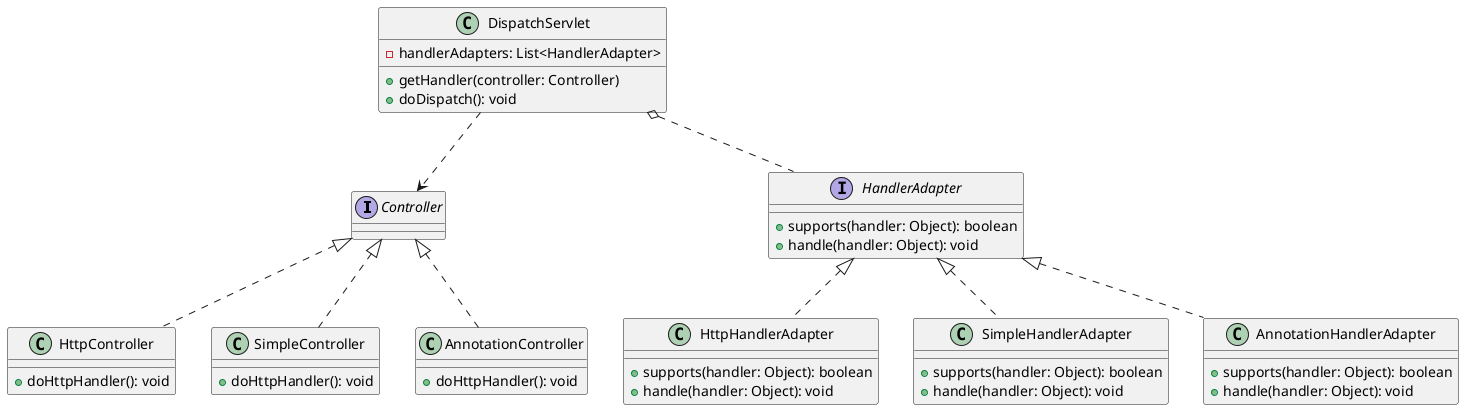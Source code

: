 @startuml
interface Controller
class HttpController{
    + doHttpHandler(): void
}
class SimpleController{
    + doHttpHandler(): void
}
class AnnotationController{
    + doHttpHandler(): void
}

Controller <|.. HttpController
Controller <|.. SimpleController
Controller <|.. AnnotationController

interface HandlerAdapter{
    + supports(handler: Object): boolean
    + handle(handler: Object): void
}

class HttpHandlerAdapter{
    + supports(handler: Object): boolean
    + handle(handler: Object): void
}

class SimpleHandlerAdapter{
    + supports(handler: Object): boolean
    + handle(handler: Object): void
}

class AnnotationHandlerAdapter{
    + supports(handler: Object): boolean
    + handle(handler: Object): void
}

HandlerAdapter <|.. HttpHandlerAdapter
HandlerAdapter <|.. SimpleHandlerAdapter
HandlerAdapter <|.. AnnotationHandlerAdapter
class DispatchServlet{
    - handlerAdapters: List<HandlerAdapter>
    + getHandler(controller: Controller)
    + doDispatch(): void
}

DispatchServlet o.. HandlerAdapter
DispatchServlet ..> Controller

@enduml
